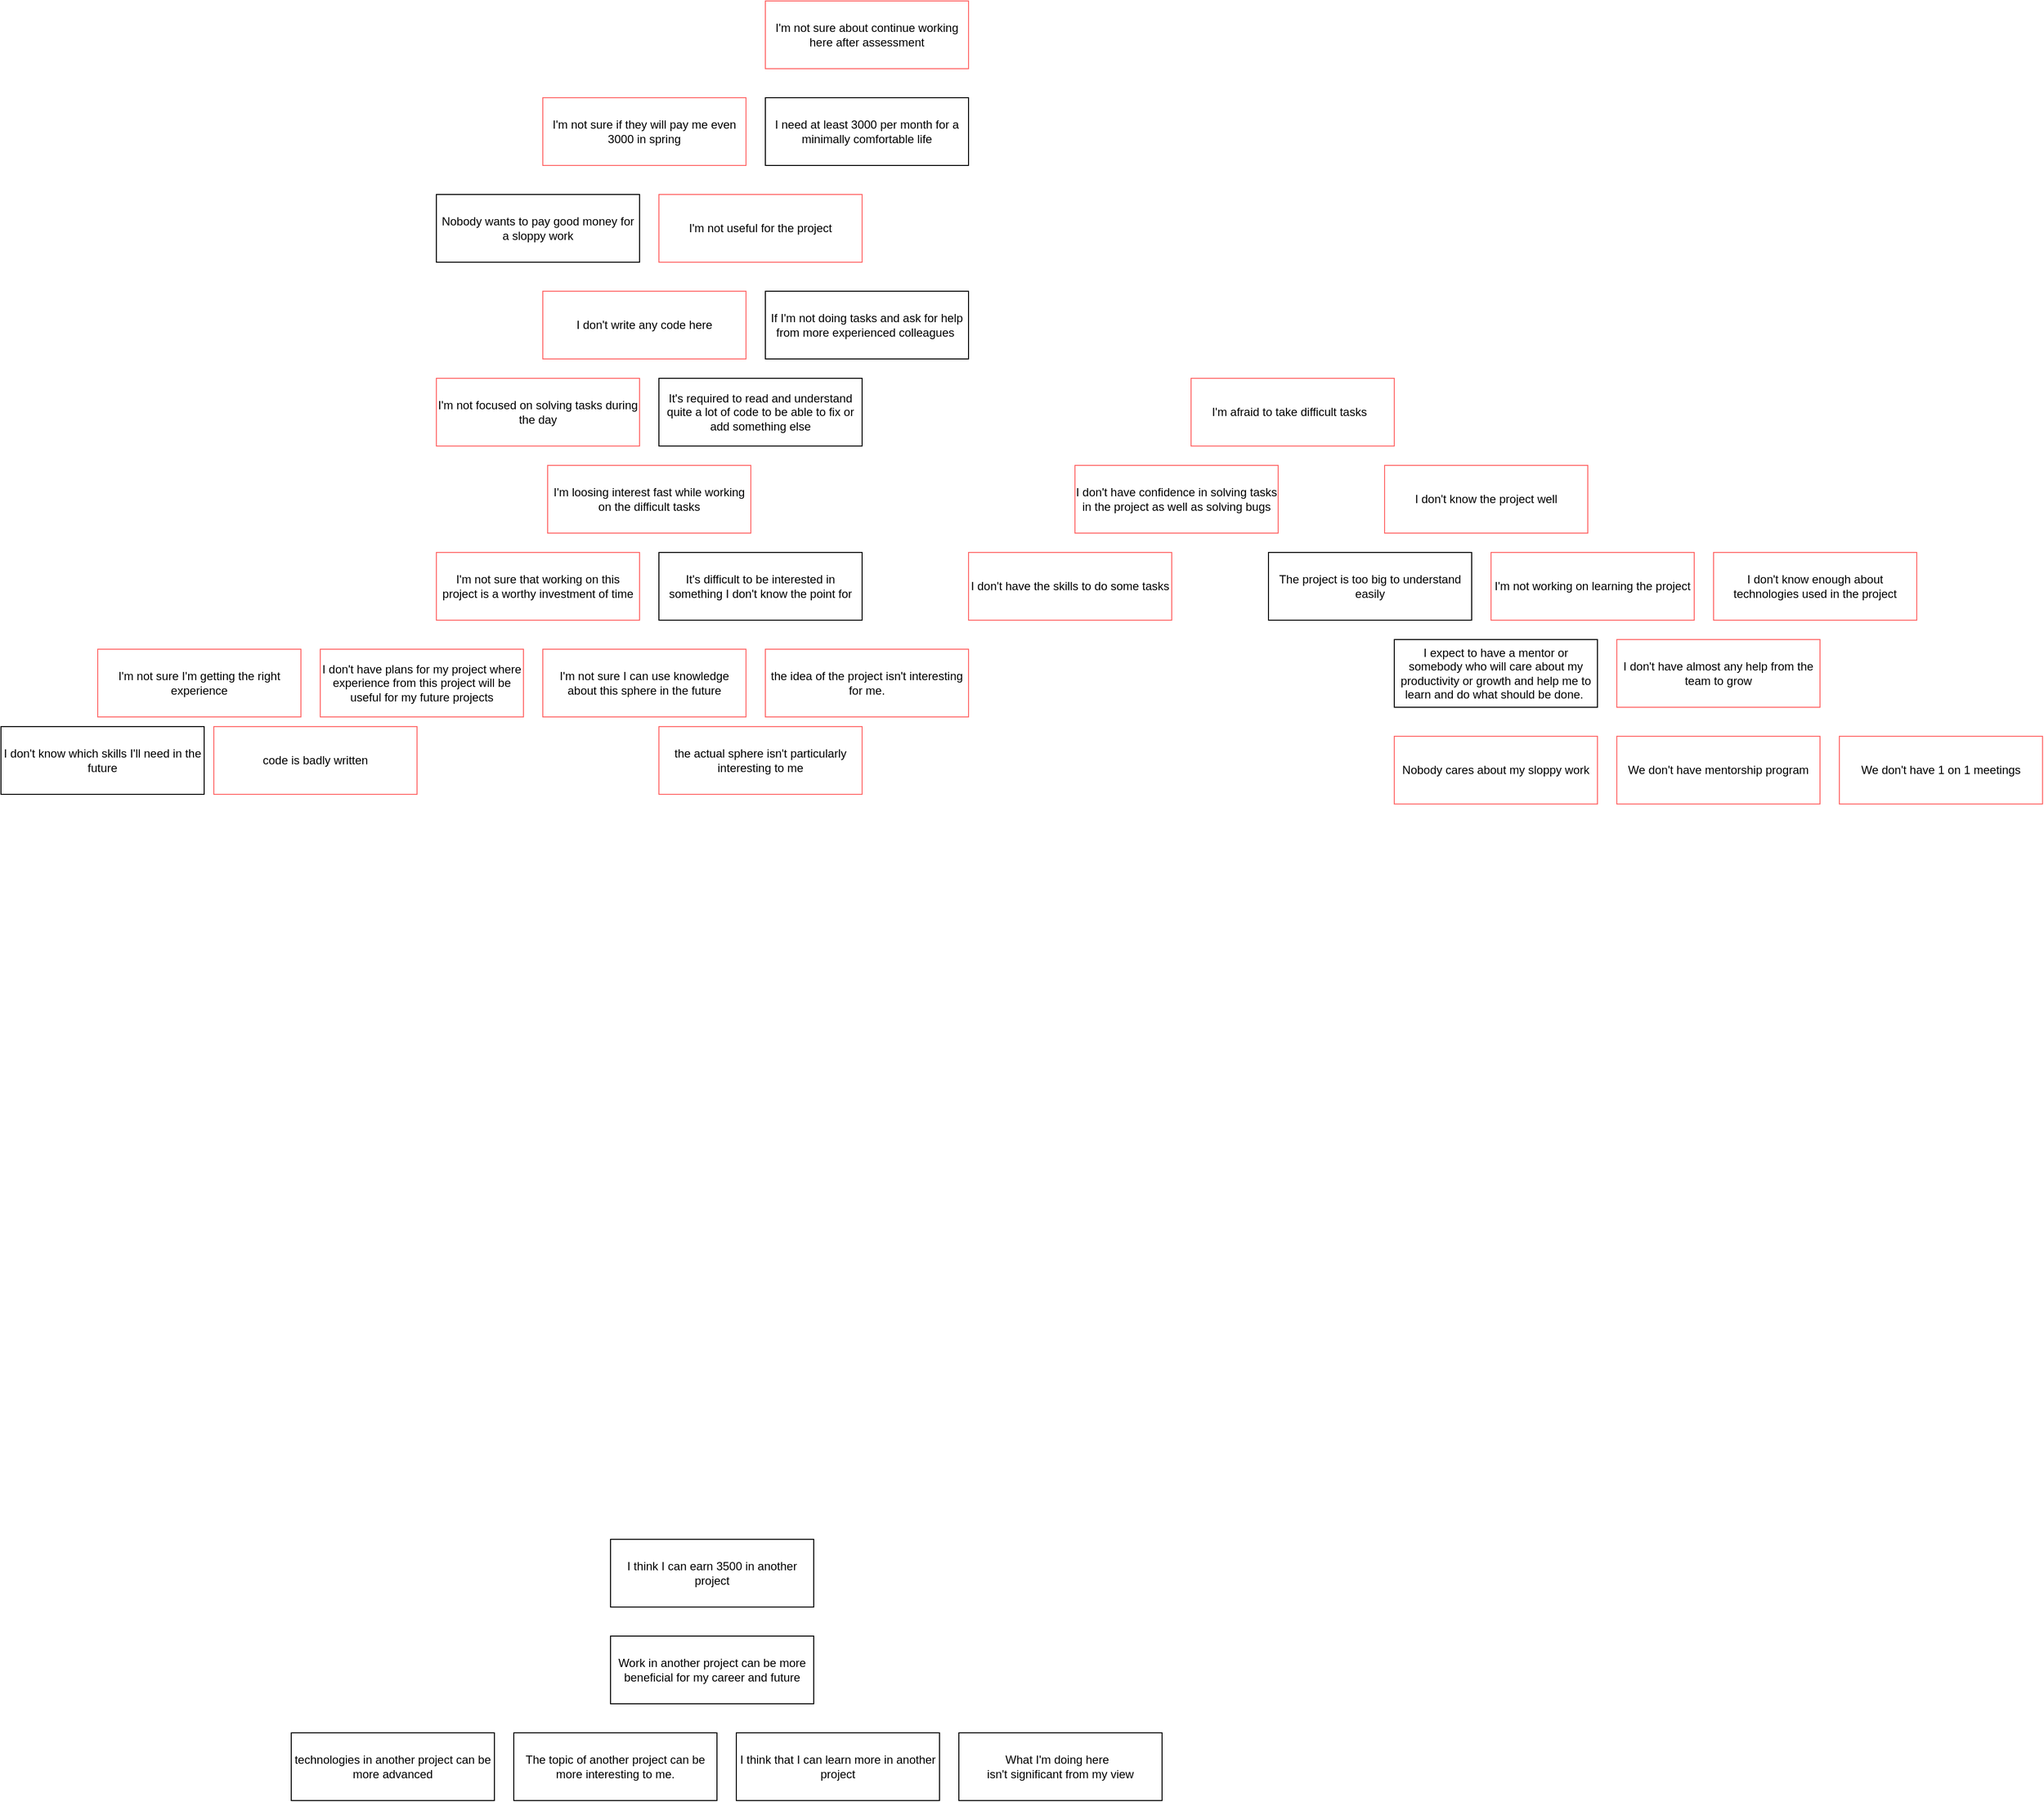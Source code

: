 <mxfile version="14.1.1" type="github">
  <diagram id="WUpxlR8k2EQ9UZFX5srS" name="Page-1">
    <mxGraphModel dx="3220" dy="2370" grid="1" gridSize="10" guides="1" tooltips="1" connect="1" arrows="1" fold="1" page="1" pageScale="1" pageWidth="850" pageHeight="1100" math="0" shadow="0">
      <root>
        <mxCell id="0" />
        <mxCell id="1" parent="0" />
        <mxCell id="hsKuTv7uM1HQG2t65gZN-1" value="I don&#39;t know enough about technologies used in the project" style="rounded=0;whiteSpace=wrap;html=1;strokeColor=#FF6666;" parent="1" vertex="1">
          <mxGeometry x="1510" y="-340" width="210" height="70" as="geometry" />
        </mxCell>
        <mxCell id="hsKuTv7uM1HQG2t65gZN-2" value="the actual sphere isn&#39;t particularly interesting to me" style="rounded=0;whiteSpace=wrap;html=1;strokeColor=#FF6666;" parent="1" vertex="1">
          <mxGeometry x="420" y="-160" width="210" height="70" as="geometry" />
        </mxCell>
        <mxCell id="hsKuTv7uM1HQG2t65gZN-3" value="I&#39;m loosing interest fast while working on the difficult tasks" style="rounded=0;whiteSpace=wrap;html=1;strokeColor=#FF6666;" parent="1" vertex="1">
          <mxGeometry x="305" y="-430" width="210" height="70" as="geometry" />
        </mxCell>
        <mxCell id="hsKuTv7uM1HQG2t65gZN-4" value="I&#39;m not focused on solving tasks during the day" style="rounded=0;whiteSpace=wrap;html=1;strokeColor=#FF6666;" parent="1" vertex="1">
          <mxGeometry x="190" y="-520" width="210" height="70" as="geometry" />
        </mxCell>
        <mxCell id="hsKuTv7uM1HQG2t65gZN-5" value="The project is too big to understand easily" style="rounded=0;whiteSpace=wrap;html=1;" parent="1" vertex="1">
          <mxGeometry x="1050" y="-340" width="210" height="70" as="geometry" />
        </mxCell>
        <mxCell id="hsKuTv7uM1HQG2t65gZN-6" value="code is badly written" style="rounded=0;whiteSpace=wrap;html=1;strokeColor=#FF6666;" parent="1" vertex="1">
          <mxGeometry x="-40" y="-160" width="210" height="70" as="geometry" />
        </mxCell>
        <mxCell id="hsKuTv7uM1HQG2t65gZN-7" value="the idea of the project isn&#39;t interesting for me. " style="rounded=0;whiteSpace=wrap;html=1;strokeColor=#FF6666;" parent="1" vertex="1">
          <mxGeometry x="530" y="-240" width="210" height="70" as="geometry" />
        </mxCell>
        <mxCell id="hsKuTv7uM1HQG2t65gZN-9" value="I&#39;m not sure if they will pay me even 3000 in spring" style="rounded=0;whiteSpace=wrap;html=1;strokeColor=#FF6666;" parent="1" vertex="1">
          <mxGeometry x="300" y="-810" width="210" height="70" as="geometry" />
        </mxCell>
        <mxCell id="hsKuTv7uM1HQG2t65gZN-10" value="I&#39;m not sure I&#39;m getting the right experience" style="rounded=0;whiteSpace=wrap;html=1;strokeColor=#FF6666;" parent="1" vertex="1">
          <mxGeometry x="-160" y="-240" width="210" height="70" as="geometry" />
        </mxCell>
        <mxCell id="hsKuTv7uM1HQG2t65gZN-11" value="What I&#39;m doing here&amp;nbsp;&amp;nbsp;&lt;br&gt;isn&#39;t significant from my view" style="rounded=0;whiteSpace=wrap;html=1;" parent="1" vertex="1">
          <mxGeometry x="730" y="880" width="210" height="70" as="geometry" />
        </mxCell>
        <mxCell id="hsKuTv7uM1HQG2t65gZN-12" value="I&#39;m not sure I can use knowledge about this sphere in the future" style="rounded=0;whiteSpace=wrap;html=1;strokeColor=#FF6666;" parent="1" vertex="1">
          <mxGeometry x="300" y="-240" width="210" height="70" as="geometry" />
        </mxCell>
        <mxCell id="hsKuTv7uM1HQG2t65gZN-13" value="I don&#39;t have plans for my project where experience from this project will be useful for my future projects " style="rounded=0;whiteSpace=wrap;html=1;strokeColor=#FF6666;" parent="1" vertex="1">
          <mxGeometry x="70" y="-240" width="210" height="70" as="geometry" />
        </mxCell>
        <mxCell id="hsKuTv7uM1HQG2t65gZN-14" value=" I&#39;m not sure that working on this project is a worthy investment of time " style="rounded=0;whiteSpace=wrap;html=1;strokeColor=#FF6666;" parent="1" vertex="1">
          <mxGeometry x="190" y="-340" width="210" height="70" as="geometry" />
        </mxCell>
        <mxCell id="hsKuTv7uM1HQG2t65gZN-15" value="I think that I can learn more in another project " style="rounded=0;whiteSpace=wrap;html=1;" parent="1" vertex="1">
          <mxGeometry x="500" y="880" width="210" height="70" as="geometry" />
        </mxCell>
        <mxCell id="hsKuTv7uM1HQG2t65gZN-16" value="I think I can earn 3500 in another project" style="rounded=0;whiteSpace=wrap;html=1;" parent="1" vertex="1">
          <mxGeometry x="370" y="680" width="210" height="70" as="geometry" />
        </mxCell>
        <mxCell id="hsKuTv7uM1HQG2t65gZN-17" value="The topic of another project can be more interesting to me." style="rounded=0;whiteSpace=wrap;html=1;" parent="1" vertex="1">
          <mxGeometry x="270" y="880" width="210" height="70" as="geometry" />
        </mxCell>
        <mxCell id="hsKuTv7uM1HQG2t65gZN-18" value="technologies in another project can be more advanced" style="rounded=0;whiteSpace=wrap;html=1;" parent="1" vertex="1">
          <mxGeometry x="40" y="880" width="210" height="70" as="geometry" />
        </mxCell>
        <mxCell id="hsKuTv7uM1HQG2t65gZN-19" value="I don&#39;t have confidence in solving tasks in the project as well as solving bugs  " style="rounded=0;whiteSpace=wrap;html=1;strokeColor=#FF6666;" parent="1" vertex="1">
          <mxGeometry x="850" y="-430" width="210" height="70" as="geometry" />
        </mxCell>
        <mxCell id="hsKuTv7uM1HQG2t65gZN-20" value=" I don&#39;t have the skills to do some tasks " style="rounded=0;whiteSpace=wrap;html=1;strokeColor=#FF6666;" parent="1" vertex="1">
          <mxGeometry x="740" y="-340" width="210" height="70" as="geometry" />
        </mxCell>
        <mxCell id="hsKuTv7uM1HQG2t65gZN-21" value="I don&#39;t write any code here " style="rounded=0;whiteSpace=wrap;html=1;strokeColor=#FF6666;" parent="1" vertex="1">
          <mxGeometry x="300" y="-610" width="210" height="70" as="geometry" />
        </mxCell>
        <mxCell id="hsKuTv7uM1HQG2t65gZN-22" value="I don&#39;t have almost any help from the team to grow" style="rounded=0;whiteSpace=wrap;html=1;strokeColor=#FF6666;" parent="1" vertex="1">
          <mxGeometry x="1410" y="-250" width="210" height="70" as="geometry" />
        </mxCell>
        <mxCell id="O8VqAymTgSMGC3aaRRMs-1" value=" It&#39;s required to read and understand quite a lot of code to be able to fix or add something else" style="rounded=0;whiteSpace=wrap;html=1;" vertex="1" parent="1">
          <mxGeometry x="420" y="-520" width="210" height="70" as="geometry" />
        </mxCell>
        <mxCell id="O8VqAymTgSMGC3aaRRMs-2" value=" It&#39;s difficult to be interested in something I don&#39;t know the point for" style="rounded=0;whiteSpace=wrap;html=1;" vertex="1" parent="1">
          <mxGeometry x="420" y="-340" width="210" height="70" as="geometry" />
        </mxCell>
        <mxCell id="O8VqAymTgSMGC3aaRRMs-3" value="I&#39;m afraid to take difficult tasks&amp;nbsp;&amp;nbsp;" style="rounded=0;whiteSpace=wrap;html=1;strokeColor=#FF6666;" vertex="1" parent="1">
          <mxGeometry x="970" y="-520" width="210" height="70" as="geometry" />
        </mxCell>
        <mxCell id="O8VqAymTgSMGC3aaRRMs-4" value="I don&#39;t know the project well" style="rounded=0;whiteSpace=wrap;html=1;strokeColor=#FF6666;" vertex="1" parent="1">
          <mxGeometry x="1170" y="-430" width="210" height="70" as="geometry" />
        </mxCell>
        <mxCell id="O8VqAymTgSMGC3aaRRMs-5" value="I don&#39;t know which skills I&#39;ll need in the future" style="rounded=0;whiteSpace=wrap;html=1;" vertex="1" parent="1">
          <mxGeometry x="-260" y="-160" width="210" height="70" as="geometry" />
        </mxCell>
        <mxCell id="O8VqAymTgSMGC3aaRRMs-6" value="Nobody wants to pay good money for a sloppy work" style="rounded=0;whiteSpace=wrap;html=1;" vertex="1" parent="1">
          <mxGeometry x="190" y="-710" width="210" height="70" as="geometry" />
        </mxCell>
        <mxCell id="O8VqAymTgSMGC3aaRRMs-7" value=" I&#39;m not working on learning the project" style="rounded=0;whiteSpace=wrap;html=1;strokeColor=#FF6666;" vertex="1" parent="1">
          <mxGeometry x="1280" y="-340" width="210" height="70" as="geometry" />
        </mxCell>
        <mxCell id="O8VqAymTgSMGC3aaRRMs-8" value="I need at least 3000 per month for a minimally comfortable life" style="rounded=0;whiteSpace=wrap;html=1;" vertex="1" parent="1">
          <mxGeometry x="530" y="-810" width="210" height="70" as="geometry" />
        </mxCell>
        <mxCell id="O8VqAymTgSMGC3aaRRMs-9" value=" I expect to have a mentor or somebody who will care about my productivity or growth and help me to learn and do what should be done.&amp;nbsp;" style="rounded=0;whiteSpace=wrap;html=1;" vertex="1" parent="1">
          <mxGeometry x="1180" y="-250" width="210" height="70" as="geometry" />
        </mxCell>
        <mxCell id="O8VqAymTgSMGC3aaRRMs-10" value="We don&#39;t have 1 on 1 meetings" style="rounded=0;whiteSpace=wrap;html=1;strokeColor=#FF6666;" vertex="1" parent="1">
          <mxGeometry x="1640" y="-150" width="210" height="70" as="geometry" />
        </mxCell>
        <mxCell id="O8VqAymTgSMGC3aaRRMs-11" value="We don&#39;t have mentorship program" style="rounded=0;whiteSpace=wrap;html=1;strokeColor=#FF6666;" vertex="1" parent="1">
          <mxGeometry x="1410" y="-150" width="210" height="70" as="geometry" />
        </mxCell>
        <mxCell id="O8VqAymTgSMGC3aaRRMs-12" value="Nobody cares about my sloppy work" style="rounded=0;whiteSpace=wrap;html=1;strokeColor=#FF6666;" vertex="1" parent="1">
          <mxGeometry x="1180" y="-150" width="210" height="70" as="geometry" />
        </mxCell>
        <mxCell id="O8VqAymTgSMGC3aaRRMs-13" value="I&#39;m not useful for the project" style="rounded=0;whiteSpace=wrap;html=1;strokeColor=#FF6666;" vertex="1" parent="1">
          <mxGeometry x="420" y="-710" width="210" height="70" as="geometry" />
        </mxCell>
        <mxCell id="O8VqAymTgSMGC3aaRRMs-14" value=" If I&#39;m not doing tasks and ask for help from more experienced colleagues&amp;nbsp;" style="rounded=0;whiteSpace=wrap;html=1;" vertex="1" parent="1">
          <mxGeometry x="530" y="-610" width="210" height="70" as="geometry" />
        </mxCell>
        <mxCell id="O8VqAymTgSMGC3aaRRMs-16" value=" I&#39;m not sure about continue working here after assessment" style="rounded=0;whiteSpace=wrap;html=1;strokeColor=#FF6666;" vertex="1" parent="1">
          <mxGeometry x="530" y="-910" width="210" height="70" as="geometry" />
        </mxCell>
        <mxCell id="O8VqAymTgSMGC3aaRRMs-19" value=" Work in another project can be more beneficial for my career and future" style="rounded=0;whiteSpace=wrap;html=1;" vertex="1" parent="1">
          <mxGeometry x="370" y="780" width="210" height="70" as="geometry" />
        </mxCell>
      </root>
    </mxGraphModel>
  </diagram>
</mxfile>
